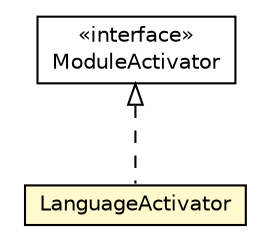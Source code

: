#!/usr/local/bin/dot
#
# Class diagram 
# Generated by UMLGraph version R5_6-24-gf6e263 (http://www.umlgraph.org/)
#

digraph G {
	edge [fontname="Helvetica",fontsize=10,labelfontname="Helvetica",labelfontsize=10];
	node [fontname="Helvetica",fontsize=10,shape=plaintext];
	nodesep=0.25;
	ranksep=0.5;
	// org.universAAL.middleware.container.ModuleActivator
	c5093664 [label=<<table title="org.universAAL.middleware.container.ModuleActivator" border="0" cellborder="1" cellspacing="0" cellpadding="2" port="p" href="../middleware/container/ModuleActivator.html">
		<tr><td><table border="0" cellspacing="0" cellpadding="1">
<tr><td align="center" balign="center"> &#171;interface&#187; </td></tr>
<tr><td align="center" balign="center"> ModuleActivator </td></tr>
		</table></td></tr>
		</table>>, URL="../middleware/container/ModuleActivator.html", fontname="Helvetica", fontcolor="black", fontsize=10.0];
	// org.universAAL.ontology.LanguageActivator
	c5094162 [label=<<table title="org.universAAL.ontology.LanguageActivator" border="0" cellborder="1" cellspacing="0" cellpadding="2" port="p" bgcolor="lemonChiffon" href="./LanguageActivator.html">
		<tr><td><table border="0" cellspacing="0" cellpadding="1">
<tr><td align="center" balign="center"> LanguageActivator </td></tr>
		</table></td></tr>
		</table>>, URL="./LanguageActivator.html", fontname="Helvetica", fontcolor="black", fontsize=10.0];
	//org.universAAL.ontology.LanguageActivator implements org.universAAL.middleware.container.ModuleActivator
	c5093664:p -> c5094162:p [dir=back,arrowtail=empty,style=dashed];
}

